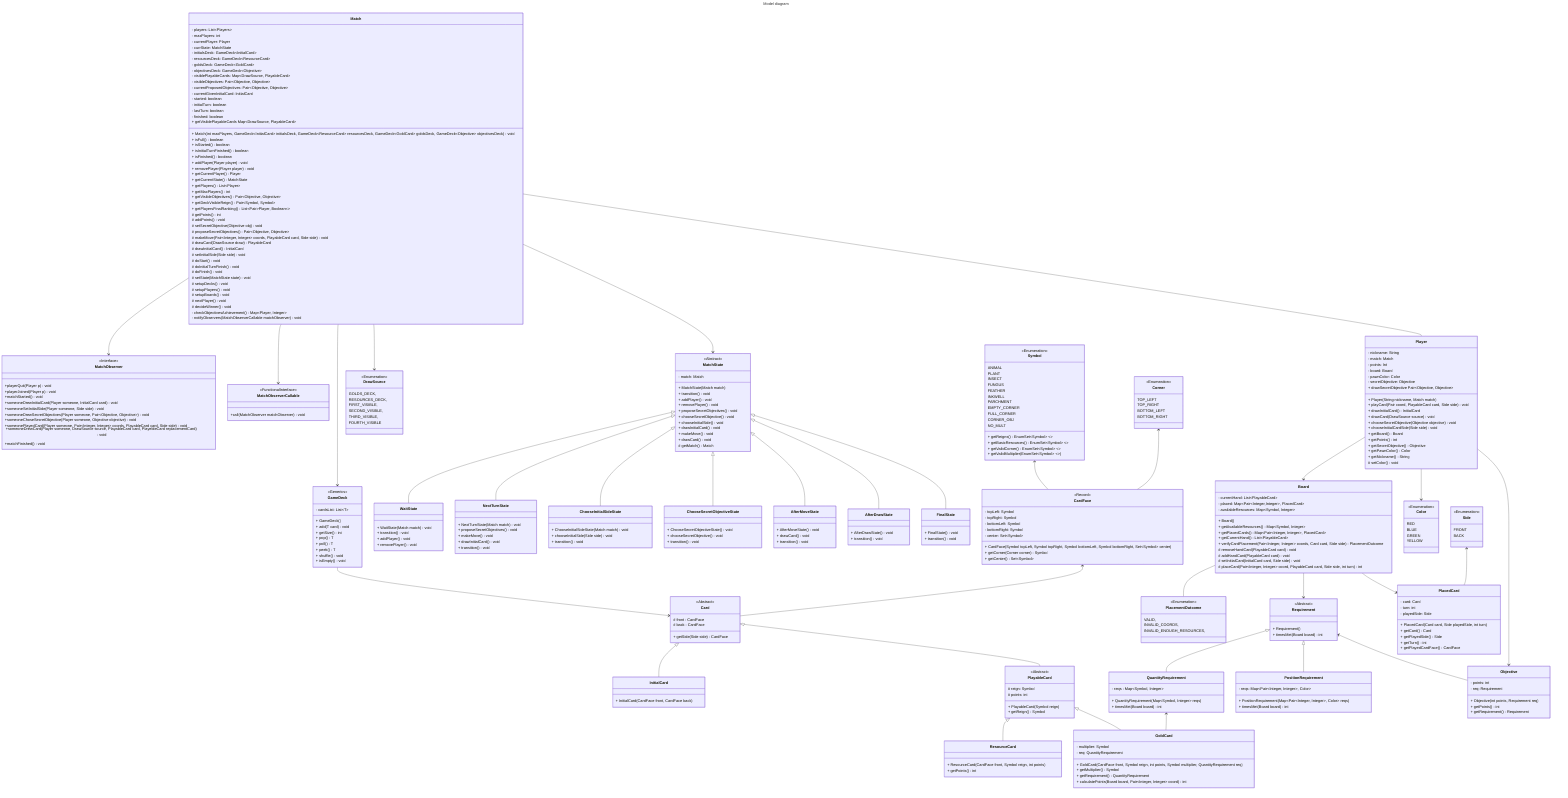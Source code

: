 ---
title: Model diagram
---

classDiagram
    Match --> MatchObserver
    Match --> MatchObserverCallable
    Match --> GameDeck
    Match --> MatchState
    Match --> DrawSource
    Match -- Player
    MatchState <|-- WaitState
    MatchState <|-- NextTurnState
    MatchState <|-- ChooseInitialSideState
    MatchState <|-- ChooseSecretObjectiveState
    MatchState <|-- AfterMoveState
    MatchState <|-- AfterDrawState
    MatchState <|-- FinalState

    Card <|-- InitialCard
    Card <|-- PlayableCard
    GameDeck --> Card
    PlayableCard <|-- ResourceCard
    PlayableCard <|-- GoldCard

    Board -- PlacementOutcome
    Requirement <|-- QuantityRequirement
    Requirement <|-- PositionRequirement
    Requirement <-- Objective
    QuantityRequirement <-- GoldCard

    Board --> PlacedCard
    Side <-- PlacedCard
    Player --> Board
    Player --> Objective
    Player --> Color
    CardFace <-- Card
    Symbol <-- CardFace
    Board --> Requirement
    %%Side <-- Player
    %%Side <-- Match
    Corner <-- CardFace
    %% Symbol <-- GoldCard
    %% DrawSource <-- Player


    class Symbol {
        <<Enumeration>>
        ANIMAL
        PLANT
        INSECT
        FUNGUS
        FEATHER
        INKWELL
        PARCHMENT
        EMPTY_CORNER
        FULL_CORNER
        CORNER_OBJ
        NO_MULT

        + getReigns() EnumSet~Symbol~ <<Static>>
        + getBasicResources() EnumSet~Symbol~ <<Static>>
        + getValidCorner() EnumSet~Symbol~ <<Static>>
        + getValidMultiplier( EnumSet~Symbol~ <<Static>>)
    }

    class Corner {
      <<Enumeation>>
      TOP_LEFT
      TOP_RIGHT
      BOTTOM_LEFT
      BOTTOM_RIGHT
    }

    class CardFace {
        <<Record>>
        - topLeft: Symbol
        - topRight: Symbol
        - bottomLeft: Symbol
        - bottomRight: Symbol
        - center: Set~Symbol~

        + CardFace(Symbol topLeft, Symbol topRight, Symbol bottomLeft, Symbol bottomRight, Set~Symbol~ center)
        + getCorner(Corner corner) Symbol
        + getCenter() Set~Symbol~
    }

    class Card {
        <<Abstract>>
        %% # sides : Map~Side, CardFace~
        # front : CardFace
        # back : CardFace

        + getSide(Side side) CardFace
    }

    class PlayableCard {
        <<Abstract>>
        # reign: Symbol
        # points: int

        + PlayableCard(Symbol reign)
        + getReign() Symbol
    }

    class InitialCard {
        + InitialCard(CardFace front, CardFace back)
    }

    class ResourceCard {
        + ResourceCard(CardFace front, Symbol reign, int points)
        + getPoints() int
    }

    class GoldCard {
        - multiplier: Symbol
        - req: QuantityRequirement

        + GoldCard(CardFace front, Symbol reign, int points, Symbol multiplier, QuantityRequirement req)
        + getMultiplier() Symbol
        + getRequirement() QuantityRequirement
        + calculatePoints(Board board, Pair~Integer, Integer~ coord) int
    }

    class Requirement {
        <<Abstract>>
        + Requirement()
        + timesMet(Board board) int
    }

    class QuantityRequirement {
        - reqs : Map~Symbol, Integer~

        + QuantityRequirement(Map~Symbol, Integer~ reqs)
        + timesMet(Board board) int
    }

    class PositionRequirement {
        - reqs: Map&ltPair&ltInteger, Integer&gt, Color&gt

        + PositionRequirement(Map&ltPair&ltInteger, Integer&gt, Color&gt reqs)
        + timesMet(Board board) int
    }
    
    class Objective {
        - points: int
        - req: Requirement

        + Objective(int points, Requirement req)
        + getPoints() int
        + getRequirement() Requirement
    }
    
    class Player {
        - nickname: String
        - match: Match
        - points: Int
        - board: Board
        - pawnColor: Color
        - secretObjective: Objective

        + Player(String nickname, Match match)
        + playCard(Pair<Integer, Integer> coord, PlayableCard card, Side side) void
        + drawSecretObjective Pair~Objective, Objective~
        + drawInitialCard() InitialCard
        + drawCard(DrawSource source) void
        + chooseSecretObjective(Objective objective) void
        + chooseInitialCardSide(Side side) void
        + getBoard() Board
        + getPoints() int
        + getSecretObjective() Objective
        + getPawnColor() Color
        + getNickname() String
        # setColor() void
    }
    
    class Color {
        <<Enumeration>>
        RED
        BLUE
        GREEN
        YELLOW
    }
    
    class Side {
        <<Enumeration>>
        FRONT
        BACK
    }
    
    class Board {
        - currentHand: List~PlayableCard~
        - placed: Map&ltPair&ltInteger,Integer&gt, PlacedCard&gt
        - availableResources: Map~Symbol, Integer~

        + Board()
        + getAvailableResources() Map~Symbol, Integer~
        + getPlacedCards() Map&ltPair&ltInteger, Integer&gt, PlacedCard&gt
        + getCurrentHand() List~PlayableCard~
        + verifyCardPlacement(Pair~Integer, Integer~ coords, Card card, Side side) PlacementOutcome
        # removeHandCard(PlayableCard card) void
        # addHandCard(PlayableCard card) void
        # setInitialCard(InitialCard card, Side side) void
        # placeCard(Pair~Integer, Integer~ coord, PlayableCard card, Side side, int turn) int
    }
    
    class PlacedCard {
        - card: Card
        - turn: int
        - playedSide: Side

        + PlacedCard(Card card, Side playedSide, int turn)
        + getCard() Card
        + getPlayedSide() Side
        + getTurn() int
        + getPlayedCardFace() CardFace
    }

    class Match {
        - players: List~Players~
        - maxPlayers: int
        - currentPlayer: Player
        - currState: MatchState
        - initialsDeck: GameDeck~InitialCard~
        - resourcesDeck: GameDeck~ResourceCard~
        - goldsDeck: GameDeck~GoldCard~
        - objectivesDeck: GameDeck~Objective~
        - visiblePlayableCards: Map~DrawSource, PlayableCard~
        - visibleObjectives: Pair~Objective, Objective~
        - currentProposedObjectives: Pair~Objective, Objective~
        - currentGivenInitialCard: InitialCard
        - started: boolean
        - initialTurn: boolean
        - lastTurn: boolean
        - finished: boolean

        + Match(int maxPlayers, GameDeck~InitialCard~ initialsDeck, GameDeck~ResourceCard~ resourcesDeck, GameDeck~GoldCard~ goldsDeck, GameDeck~Objective~ objectivesDeck) void
        + isFull() boolean
        + isStarted() boolean
        + isInitialTurnFinished() boolean
        + isFinished() boolean
        + addPlayer(Player player) void
        + removePlayer(Player player) void
        + getCurrentPlayer() Player
        + getCurrentState() MatchState
        + getPlayers() List~Player~
        + getMaxPlayers() int
        + getVisiblePlayableCards Map~DrawSource, PlayableCard~
        + getVisibleObjectives() Pair~Objective, Objective~
        + getDeckVisibleReign() Pair~Symbol, Symbol~
        + getPlayersFinalRanking() List~Pair~Player, Boolean~~
        # getPoints() int
        # addPoints() void
        # setSecretObjective(Objective obj) void
        # proposeSecretObjectives() Pair~Objective, Objective~
        # makeMove(Pair~Integer, Integer~ coords, PlayableCard card, Side side) void
        # drawCard(DrawSource draw) PlayableCard
        # drawInitialCard() InitialCard
        # setInitialSide(Side side) void
        # doStart() void
        # doInitialTurnFinish() void
        # doFinish() void
        # setState(MatchState state) void
        # setupDecks() void
        # setupPlayers() void
        # setupBoards() void
        # nextPlayer() void
        # decideWinner() void
        - checkObjectivesAchievement() Map~Player, Integer~      
        - notifyObservers(MatchObserverCallable matchObserver) void
    }
      class MatchObserver{
        <<Interface>>
      +playerQuit(Player p) void
      +playerJoined(Player p) void
      +matchStarted() void
      +someoneDrewInitialCard(Player someone, InitialCard card) void
      +someoneSetInitialSide(Player someone, Side side) void
      +someoneDrewSecretObjectives(Player someone, Pair~Objective, Objective~) void
      +someoneChoseSecretObjective(Player someone, Objective objective) void
      +someonePlayedCard(Player someone, Pair~Integer, Integer~ coords, PlayableCard card, Side side) void
      +someoneDrewCard(Player someone, DrawSource source, PlayableCard card, PlayebleCard replacementCard) void
      +matchFinished() void
    }

    class MatchObserverCallable {
      <<FunctionalInterface>>
      +call(MatchObserver matchObserver) void
    }
    class DrawSource {
        <<Enumeration>>
        GOLDS_DECK,
        RESOURCES_DECK,
        FIRST_VISIBLE,
        SECOND_VISIBLE,
        THIRD_VISIBLE,
        FOURTH_VISIBLE
    }

    class MatchState {
        <<Abstract>>
        - match: Match

        + MatchState(Match match)
        + transition() void
        + addPlayer() void
        + removePlayer() void
	    + proposeSecretObjectives() void
	    + chooseSecretObjective() void
        + chooseInitialSide() void
        + drawInitialCard() void
	    + makeMove() void
	    + drawCard() void
	    # getMatch() Match
    }

    class WaitState{
        + WaitState(Match match) void
        + transition() void
        + addPlayer() void
        + removePlayer() void
    }
    
    class NextTurnState {
        + NextTurnState(Match match) void
        + proposeSecretObjectives() void
        + makeMove() void
        + drawInitialCard() void
        + transition() void
    }
    
    class ChooseInitialSideState{ 
        + ChooseInitialSideState(Match match) void
        + chooseInitialSide(Side side) void
        + transition() void
    }
    
    class ChooseSecretObjectiveState {
        + ChooseSecretObjectiveState() void
        + chooseSecretObjective() void
        + transition() void
    }

    class AfterMoveState {
        + AfterMoveState() void
        + drawCard() void
        + transition() void
    }

    class AfterDrawState {
        + AfterDrawState() void
        + transition() void
    }

    class FinalState{
        + FinalState() void
        + transition() void
    }

    class PlacementOutcome {
        <<Enumeration>>
        VALID,
        INVALID_COORDS,
        INVALID_ENOUGH_RESOURCES,
    }
    
    class GameDeck {
        <<Generics>>
        - cardsList: List~T~

        + GameDeck()
        + add(T card) void
        + getSize() int
        + pop() T
        + poll() T
        + peek() T
        + shuffle() void
        + isEmpty() void
    }